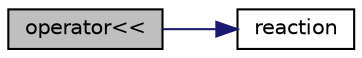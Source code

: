 digraph "operator&lt;&lt;"
{
  bgcolor="transparent";
  edge [fontname="Helvetica",fontsize="10",labelfontname="Helvetica",labelfontsize="10"];
  node [fontname="Helvetica",fontsize="10",shape=record];
  rankdir="LR";
  Node146640 [label="operator\<\<",height=0.2,width=0.4,color="black", fillcolor="grey75", style="filled", fontcolor="black"];
  Node146640 -> Node146641 [color="midnightblue",fontsize="10",style="solid",fontname="Helvetica"];
  Node146641 [label="reaction",height=0.2,width=0.4,color="black",URL="$a41288.html#a31e20dded3aa39de922899a34687efcc"];
}
